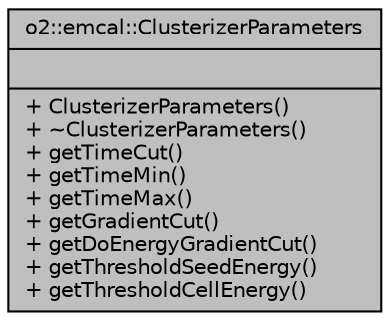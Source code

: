 digraph "o2::emcal::ClusterizerParameters"
{
 // INTERACTIVE_SVG=YES
  bgcolor="transparent";
  edge [fontname="Helvetica",fontsize="10",labelfontname="Helvetica",labelfontsize="10"];
  node [fontname="Helvetica",fontsize="10",shape=record];
  Node1 [label="{o2::emcal::ClusterizerParameters\n||+ ClusterizerParameters()\l+ ~ClusterizerParameters()\l+ getTimeCut()\l+ getTimeMin()\l+ getTimeMax()\l+ getGradientCut()\l+ getDoEnergyGradientCut()\l+ getThresholdSeedEnergy()\l+ getThresholdCellEnergy()\l}",height=0.2,width=0.4,color="black", fillcolor="grey75", style="filled", fontcolor="black"];
}

